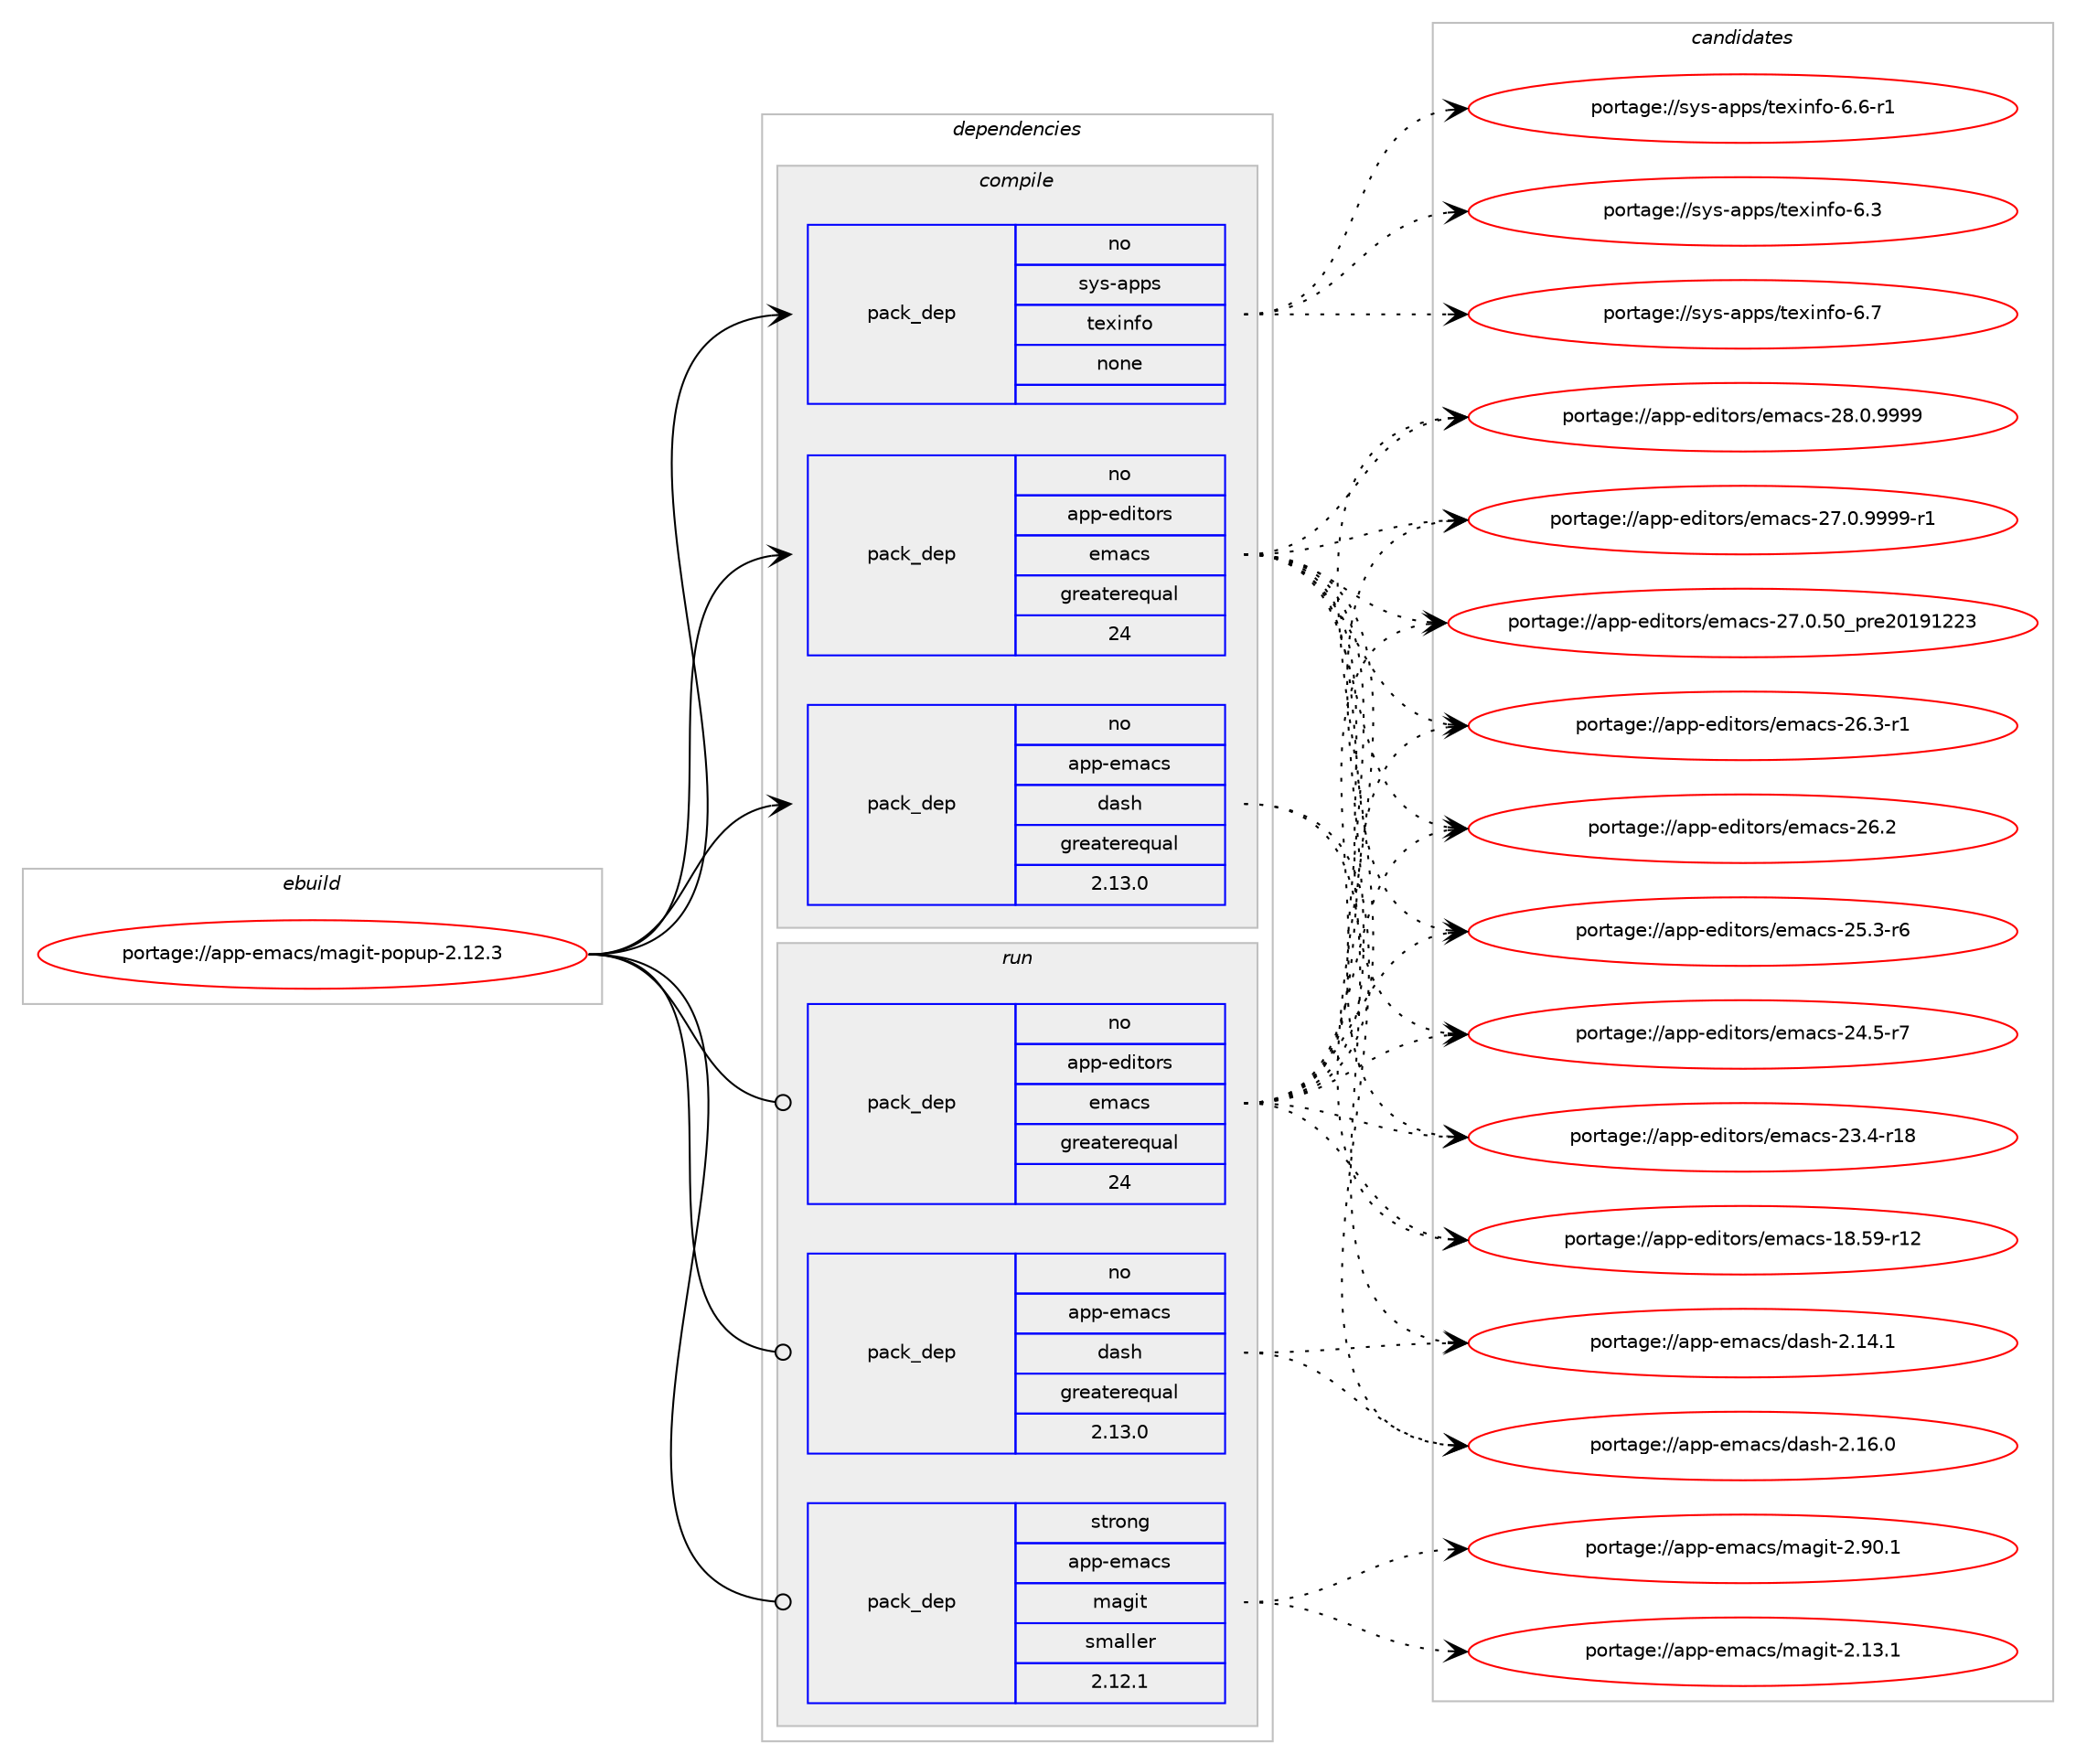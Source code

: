 digraph prolog {

# *************
# Graph options
# *************

newrank=true;
concentrate=true;
compound=true;
graph [rankdir=LR,fontname=Helvetica,fontsize=10,ranksep=1.5];#, ranksep=2.5, nodesep=0.2];
edge  [arrowhead=vee];
node  [fontname=Helvetica,fontsize=10];

# **********
# The ebuild
# **********

subgraph cluster_leftcol {
color=gray;
rank=same;
label=<<i>ebuild</i>>;
id [label="portage://app-emacs/magit-popup-2.12.3", color=red, width=4, href="../app-emacs/magit-popup-2.12.3.svg"];
}

# ****************
# The dependencies
# ****************

subgraph cluster_midcol {
color=gray;
label=<<i>dependencies</i>>;
subgraph cluster_compile {
fillcolor="#eeeeee";
style=filled;
label=<<i>compile</i>>;
subgraph pack476042 {
dependency633688 [label=<<TABLE BORDER="0" CELLBORDER="1" CELLSPACING="0" CELLPADDING="4" WIDTH="220"><TR><TD ROWSPAN="6" CELLPADDING="30">pack_dep</TD></TR><TR><TD WIDTH="110">no</TD></TR><TR><TD>app-editors</TD></TR><TR><TD>emacs</TD></TR><TR><TD>greaterequal</TD></TR><TR><TD>24</TD></TR></TABLE>>, shape=none, color=blue];
}
id:e -> dependency633688:w [weight=20,style="solid",arrowhead="vee"];
subgraph pack476043 {
dependency633689 [label=<<TABLE BORDER="0" CELLBORDER="1" CELLSPACING="0" CELLPADDING="4" WIDTH="220"><TR><TD ROWSPAN="6" CELLPADDING="30">pack_dep</TD></TR><TR><TD WIDTH="110">no</TD></TR><TR><TD>app-emacs</TD></TR><TR><TD>dash</TD></TR><TR><TD>greaterequal</TD></TR><TR><TD>2.13.0</TD></TR></TABLE>>, shape=none, color=blue];
}
id:e -> dependency633689:w [weight=20,style="solid",arrowhead="vee"];
subgraph pack476044 {
dependency633690 [label=<<TABLE BORDER="0" CELLBORDER="1" CELLSPACING="0" CELLPADDING="4" WIDTH="220"><TR><TD ROWSPAN="6" CELLPADDING="30">pack_dep</TD></TR><TR><TD WIDTH="110">no</TD></TR><TR><TD>sys-apps</TD></TR><TR><TD>texinfo</TD></TR><TR><TD>none</TD></TR><TR><TD></TD></TR></TABLE>>, shape=none, color=blue];
}
id:e -> dependency633690:w [weight=20,style="solid",arrowhead="vee"];
}
subgraph cluster_compileandrun {
fillcolor="#eeeeee";
style=filled;
label=<<i>compile and run</i>>;
}
subgraph cluster_run {
fillcolor="#eeeeee";
style=filled;
label=<<i>run</i>>;
subgraph pack476045 {
dependency633691 [label=<<TABLE BORDER="0" CELLBORDER="1" CELLSPACING="0" CELLPADDING="4" WIDTH="220"><TR><TD ROWSPAN="6" CELLPADDING="30">pack_dep</TD></TR><TR><TD WIDTH="110">no</TD></TR><TR><TD>app-editors</TD></TR><TR><TD>emacs</TD></TR><TR><TD>greaterequal</TD></TR><TR><TD>24</TD></TR></TABLE>>, shape=none, color=blue];
}
id:e -> dependency633691:w [weight=20,style="solid",arrowhead="odot"];
subgraph pack476046 {
dependency633692 [label=<<TABLE BORDER="0" CELLBORDER="1" CELLSPACING="0" CELLPADDING="4" WIDTH="220"><TR><TD ROWSPAN="6" CELLPADDING="30">pack_dep</TD></TR><TR><TD WIDTH="110">no</TD></TR><TR><TD>app-emacs</TD></TR><TR><TD>dash</TD></TR><TR><TD>greaterequal</TD></TR><TR><TD>2.13.0</TD></TR></TABLE>>, shape=none, color=blue];
}
id:e -> dependency633692:w [weight=20,style="solid",arrowhead="odot"];
subgraph pack476047 {
dependency633693 [label=<<TABLE BORDER="0" CELLBORDER="1" CELLSPACING="0" CELLPADDING="4" WIDTH="220"><TR><TD ROWSPAN="6" CELLPADDING="30">pack_dep</TD></TR><TR><TD WIDTH="110">strong</TD></TR><TR><TD>app-emacs</TD></TR><TR><TD>magit</TD></TR><TR><TD>smaller</TD></TR><TR><TD>2.12.1</TD></TR></TABLE>>, shape=none, color=blue];
}
id:e -> dependency633693:w [weight=20,style="solid",arrowhead="odot"];
}
}

# **************
# The candidates
# **************

subgraph cluster_choices {
rank=same;
color=gray;
label=<<i>candidates</i>>;

subgraph choice476042 {
color=black;
nodesep=1;
choice971121124510110010511611111411547101109979911545505646484657575757 [label="portage://app-editors/emacs-28.0.9999", color=red, width=4,href="../app-editors/emacs-28.0.9999.svg"];
choice9711211245101100105116111114115471011099799115455055464846575757574511449 [label="portage://app-editors/emacs-27.0.9999-r1", color=red, width=4,href="../app-editors/emacs-27.0.9999-r1.svg"];
choice97112112451011001051161111141154710110997991154550554648465348951121141015048495749505051 [label="portage://app-editors/emacs-27.0.50_pre20191223", color=red, width=4,href="../app-editors/emacs-27.0.50_pre20191223.svg"];
choice971121124510110010511611111411547101109979911545505446514511449 [label="portage://app-editors/emacs-26.3-r1", color=red, width=4,href="../app-editors/emacs-26.3-r1.svg"];
choice97112112451011001051161111141154710110997991154550544650 [label="portage://app-editors/emacs-26.2", color=red, width=4,href="../app-editors/emacs-26.2.svg"];
choice971121124510110010511611111411547101109979911545505346514511454 [label="portage://app-editors/emacs-25.3-r6", color=red, width=4,href="../app-editors/emacs-25.3-r6.svg"];
choice971121124510110010511611111411547101109979911545505246534511455 [label="portage://app-editors/emacs-24.5-r7", color=red, width=4,href="../app-editors/emacs-24.5-r7.svg"];
choice97112112451011001051161111141154710110997991154550514652451144956 [label="portage://app-editors/emacs-23.4-r18", color=red, width=4,href="../app-editors/emacs-23.4-r18.svg"];
choice9711211245101100105116111114115471011099799115454956465357451144950 [label="portage://app-editors/emacs-18.59-r12", color=red, width=4,href="../app-editors/emacs-18.59-r12.svg"];
dependency633688:e -> choice971121124510110010511611111411547101109979911545505646484657575757:w [style=dotted,weight="100"];
dependency633688:e -> choice9711211245101100105116111114115471011099799115455055464846575757574511449:w [style=dotted,weight="100"];
dependency633688:e -> choice97112112451011001051161111141154710110997991154550554648465348951121141015048495749505051:w [style=dotted,weight="100"];
dependency633688:e -> choice971121124510110010511611111411547101109979911545505446514511449:w [style=dotted,weight="100"];
dependency633688:e -> choice97112112451011001051161111141154710110997991154550544650:w [style=dotted,weight="100"];
dependency633688:e -> choice971121124510110010511611111411547101109979911545505346514511454:w [style=dotted,weight="100"];
dependency633688:e -> choice971121124510110010511611111411547101109979911545505246534511455:w [style=dotted,weight="100"];
dependency633688:e -> choice97112112451011001051161111141154710110997991154550514652451144956:w [style=dotted,weight="100"];
dependency633688:e -> choice9711211245101100105116111114115471011099799115454956465357451144950:w [style=dotted,weight="100"];
}
subgraph choice476043 {
color=black;
nodesep=1;
choice97112112451011099799115471009711510445504649544648 [label="portage://app-emacs/dash-2.16.0", color=red, width=4,href="../app-emacs/dash-2.16.0.svg"];
choice97112112451011099799115471009711510445504649524649 [label="portage://app-emacs/dash-2.14.1", color=red, width=4,href="../app-emacs/dash-2.14.1.svg"];
dependency633689:e -> choice97112112451011099799115471009711510445504649544648:w [style=dotted,weight="100"];
dependency633689:e -> choice97112112451011099799115471009711510445504649524649:w [style=dotted,weight="100"];
}
subgraph choice476044 {
color=black;
nodesep=1;
choice11512111545971121121154711610112010511010211145544655 [label="portage://sys-apps/texinfo-6.7", color=red, width=4,href="../sys-apps/texinfo-6.7.svg"];
choice115121115459711211211547116101120105110102111455446544511449 [label="portage://sys-apps/texinfo-6.6-r1", color=red, width=4,href="../sys-apps/texinfo-6.6-r1.svg"];
choice11512111545971121121154711610112010511010211145544651 [label="portage://sys-apps/texinfo-6.3", color=red, width=4,href="../sys-apps/texinfo-6.3.svg"];
dependency633690:e -> choice11512111545971121121154711610112010511010211145544655:w [style=dotted,weight="100"];
dependency633690:e -> choice115121115459711211211547116101120105110102111455446544511449:w [style=dotted,weight="100"];
dependency633690:e -> choice11512111545971121121154711610112010511010211145544651:w [style=dotted,weight="100"];
}
subgraph choice476045 {
color=black;
nodesep=1;
choice971121124510110010511611111411547101109979911545505646484657575757 [label="portage://app-editors/emacs-28.0.9999", color=red, width=4,href="../app-editors/emacs-28.0.9999.svg"];
choice9711211245101100105116111114115471011099799115455055464846575757574511449 [label="portage://app-editors/emacs-27.0.9999-r1", color=red, width=4,href="../app-editors/emacs-27.0.9999-r1.svg"];
choice97112112451011001051161111141154710110997991154550554648465348951121141015048495749505051 [label="portage://app-editors/emacs-27.0.50_pre20191223", color=red, width=4,href="../app-editors/emacs-27.0.50_pre20191223.svg"];
choice971121124510110010511611111411547101109979911545505446514511449 [label="portage://app-editors/emacs-26.3-r1", color=red, width=4,href="../app-editors/emacs-26.3-r1.svg"];
choice97112112451011001051161111141154710110997991154550544650 [label="portage://app-editors/emacs-26.2", color=red, width=4,href="../app-editors/emacs-26.2.svg"];
choice971121124510110010511611111411547101109979911545505346514511454 [label="portage://app-editors/emacs-25.3-r6", color=red, width=4,href="../app-editors/emacs-25.3-r6.svg"];
choice971121124510110010511611111411547101109979911545505246534511455 [label="portage://app-editors/emacs-24.5-r7", color=red, width=4,href="../app-editors/emacs-24.5-r7.svg"];
choice97112112451011001051161111141154710110997991154550514652451144956 [label="portage://app-editors/emacs-23.4-r18", color=red, width=4,href="../app-editors/emacs-23.4-r18.svg"];
choice9711211245101100105116111114115471011099799115454956465357451144950 [label="portage://app-editors/emacs-18.59-r12", color=red, width=4,href="../app-editors/emacs-18.59-r12.svg"];
dependency633691:e -> choice971121124510110010511611111411547101109979911545505646484657575757:w [style=dotted,weight="100"];
dependency633691:e -> choice9711211245101100105116111114115471011099799115455055464846575757574511449:w [style=dotted,weight="100"];
dependency633691:e -> choice97112112451011001051161111141154710110997991154550554648465348951121141015048495749505051:w [style=dotted,weight="100"];
dependency633691:e -> choice971121124510110010511611111411547101109979911545505446514511449:w [style=dotted,weight="100"];
dependency633691:e -> choice97112112451011001051161111141154710110997991154550544650:w [style=dotted,weight="100"];
dependency633691:e -> choice971121124510110010511611111411547101109979911545505346514511454:w [style=dotted,weight="100"];
dependency633691:e -> choice971121124510110010511611111411547101109979911545505246534511455:w [style=dotted,weight="100"];
dependency633691:e -> choice97112112451011001051161111141154710110997991154550514652451144956:w [style=dotted,weight="100"];
dependency633691:e -> choice9711211245101100105116111114115471011099799115454956465357451144950:w [style=dotted,weight="100"];
}
subgraph choice476046 {
color=black;
nodesep=1;
choice97112112451011099799115471009711510445504649544648 [label="portage://app-emacs/dash-2.16.0", color=red, width=4,href="../app-emacs/dash-2.16.0.svg"];
choice97112112451011099799115471009711510445504649524649 [label="portage://app-emacs/dash-2.14.1", color=red, width=4,href="../app-emacs/dash-2.14.1.svg"];
dependency633692:e -> choice97112112451011099799115471009711510445504649544648:w [style=dotted,weight="100"];
dependency633692:e -> choice97112112451011099799115471009711510445504649524649:w [style=dotted,weight="100"];
}
subgraph choice476047 {
color=black;
nodesep=1;
choice97112112451011099799115471099710310511645504657484649 [label="portage://app-emacs/magit-2.90.1", color=red, width=4,href="../app-emacs/magit-2.90.1.svg"];
choice97112112451011099799115471099710310511645504649514649 [label="portage://app-emacs/magit-2.13.1", color=red, width=4,href="../app-emacs/magit-2.13.1.svg"];
dependency633693:e -> choice97112112451011099799115471099710310511645504657484649:w [style=dotted,weight="100"];
dependency633693:e -> choice97112112451011099799115471099710310511645504649514649:w [style=dotted,weight="100"];
}
}

}
